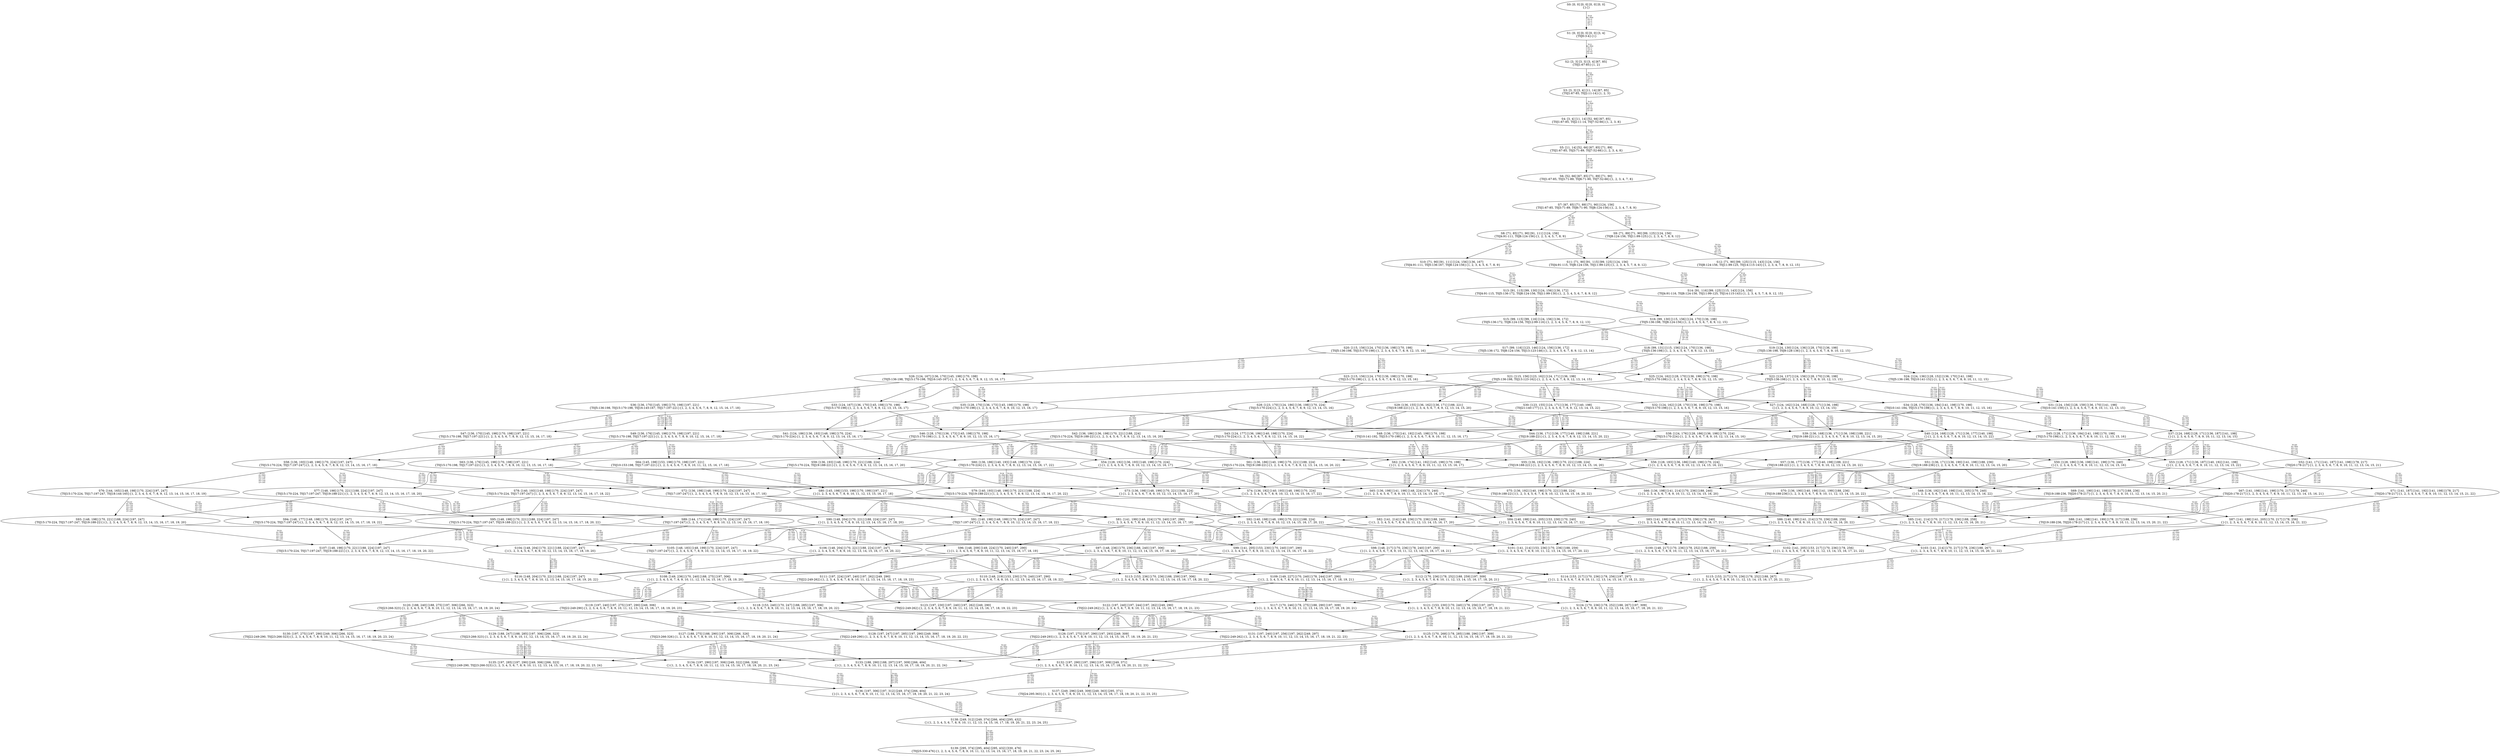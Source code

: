 digraph {
	S0[label="S0: [0, 0] [0, 0] [0, 0] [0, 0] \n{}{}"];
	S1[label="S1: [0, 0] [0, 0] [0, 0] [3, 4] \n{T0J0:3-4}{1}"];
	S2[label="S2: [3, 3] [3, 3] [3, 4] [67, 85] \n{T0J1:67-85}{1, 2}"];
	S3[label="S3: [3, 3] [3, 4] [11, 14] [67, 85] \n{T0J1:67-85, T0J2:11-14}{1, 2, 3}"];
	S4[label="S4: [3, 4] [11, 14] [52, 66] [67, 85] \n{T0J1:67-85, T0J2:11-14, T0J7:52-66}{1, 2, 3, 8}"];
	S5[label="S5: [11, 14] [52, 66] [67, 85] [71, 89] \n{T0J1:67-85, T0J3:71-89, T0J7:52-66}{1, 2, 3, 4, 8}"];
	S6[label="S6: [52, 66] [67, 85] [71, 89] [71, 90] \n{T0J1:67-85, T0J3:71-89, T0J6:71-90, T0J7:52-66}{1, 2, 3, 4, 7, 8}"];
	S7[label="S7: [67, 85] [71, 89] [71, 90] [124, 156] \n{T0J1:67-85, T0J3:71-89, T0J6:71-90, T0J8:124-156}{1, 2, 3, 4, 7, 8, 9}"];
	S8[label="S8: [71, 85] [71, 90] [91, 111] [124, 156] \n{T0J4:91-111, T0J8:124-156}{1, 2, 3, 4, 5, 7, 8, 9}"];
	S9[label="S9: [71, 89] [71, 90] [99, 125] [124, 156] \n{T0J8:124-156, T0J11:99-125}{1, 2, 3, 4, 7, 8, 9, 12}"];
	S10[label="S10: [71, 90] [91, 111] [124, 156] [136, 167] \n{T0J4:91-111, T0J5:136-167, T0J8:124-156}{1, 2, 3, 4, 5, 6, 7, 8, 9}"];
	S11[label="S11: [71, 90] [91, 115] [99, 125] [124, 156] \n{T0J4:91-115, T0J8:124-156, T0J11:99-125}{1, 2, 3, 4, 5, 7, 8, 9, 12}"];
	S12[label="S12: [71, 90] [99, 125] [115, 143] [124, 156] \n{T0J8:124-156, T0J11:99-125, T0J14:115-143}{1, 2, 3, 4, 7, 8, 9, 12, 15}"];
	S13[label="S13: [91, 115] [99, 130] [124, 156] [136, 172] \n{T0J4:91-115, T0J5:136-172, T0J8:124-156, T0J11:99-130}{1, 2, 3, 4, 5, 6, 7, 8, 9, 12}"];
	S14[label="S14: [91, 116] [99, 125] [115, 143] [124, 156] \n{T0J4:91-116, T0J8:124-156, T0J11:99-125, T0J14:115-143}{1, 2, 3, 4, 5, 7, 8, 9, 12, 15}"];
	S15[label="S15: [99, 115] [99, 116] [124, 156] [136, 172] \n{T0J5:136-172, T0J8:124-156, T0J12:99-116}{1, 2, 3, 4, 5, 6, 7, 8, 9, 12, 13}"];
	S16[label="S16: [99, 130] [115, 156] [124, 170] [136, 198] \n{T0J5:136-198, T0J8:124-156}{1, 2, 3, 4, 5, 6, 7, 8, 9, 12, 15}"];
	S17[label="S17: [99, 116] [123, 146] [124, 156] [136, 172] \n{T0J5:136-172, T0J8:124-156, T0J13:123-146}{1, 2, 3, 4, 5, 6, 7, 8, 9, 12, 13, 14}"];
	S18[label="S18: [99, 131] [115, 156] [124, 170] [136, 198] \n{T0J5:136-198}{1, 2, 3, 4, 5, 6, 7, 8, 9, 12, 13, 15}"];
	S19[label="S19: [124, 130] [124, 136] [128, 170] [136, 198] \n{T0J5:136-198, T0J9:128-136}{1, 2, 3, 4, 5, 6, 7, 8, 9, 10, 12, 15}"];
	S20[label="S20: [115, 156] [124, 170] [136, 198] [170, 198] \n{T0J5:136-198, T0J15:170-198}{1, 2, 3, 4, 5, 6, 7, 8, 9, 12, 15, 16}"];
	S21[label="S21: [115, 156] [123, 162] [124, 171] [136, 198] \n{T0J5:136-198, T0J13:123-162}{1, 2, 3, 4, 5, 6, 7, 8, 9, 12, 13, 14, 15}"];
	S22[label="S22: [124, 137] [124, 156] [128, 170] [136, 198] \n{T0J5:136-198}{1, 2, 3, 4, 5, 6, 7, 8, 9, 10, 12, 13, 15}"];
	S23[label="S23: [115, 156] [124, 170] [136, 198] [170, 198] \n{T0J15:170-198}{1, 2, 3, 4, 5, 6, 7, 8, 9, 12, 13, 15, 16}"];
	S24[label="S24: [124, 136] [128, 152] [136, 170] [141, 198] \n{T0J5:136-198, T0J10:141-152}{1, 2, 3, 4, 5, 6, 7, 8, 9, 10, 11, 12, 15}"];
	S25[label="S25: [124, 162] [128, 170] [136, 198] [170, 198] \n{T0J15:170-198}{1, 2, 3, 4, 5, 6, 7, 8, 9, 10, 12, 15, 16}"];
	S26[label="S26: [124, 167] [136, 170] [145, 198] [170, 198] \n{T0J5:136-198, T0J15:170-198, T0J16:145-167}{1, 2, 3, 4, 5, 6, 7, 8, 9, 12, 15, 16, 17}"];
	S27[label="S27: [124, 162] [124, 168] [128, 171] [136, 198] \n{}{1, 2, 3, 4, 5, 6, 7, 8, 9, 10, 12, 13, 14, 15}"];
	S28[label="S28: [123, 170] [124, 186] [136, 198] [170, 224] \n{T0J15:170-224}{1, 2, 3, 4, 5, 6, 7, 8, 9, 12, 13, 14, 15, 16}"];
	S29[label="S29: [136, 155] [136, 162] [136, 171] [188, 221] \n{T0J19:188-221}{1, 2, 3, 4, 5, 6, 7, 8, 9, 12, 13, 14, 15, 20}"];
	S30[label="S30: [123, 155] [124, 171] [136, 177] [140, 198] \n{T0J21:140-177}{1, 2, 3, 4, 5, 6, 7, 8, 9, 12, 13, 14, 15, 22}"];
	S31[label="S31: [124, 156] [128, 159] [136, 170] [141, 198] \n{T0J10:141-159}{1, 2, 3, 4, 5, 6, 7, 8, 9, 10, 11, 12, 13, 15}"];
	S32[label="S32: [124, 162] [128, 170] [136, 198] [170, 198] \n{T0J15:170-198}{1, 2, 3, 4, 5, 6, 7, 8, 9, 10, 12, 13, 15, 16}"];
	S33[label="S33: [124, 167] [136, 170] [145, 198] [170, 198] \n{T0J15:170-198}{1, 2, 3, 4, 5, 6, 7, 8, 9, 12, 13, 15, 16, 17}"];
	S34[label="S34: [128, 170] [136, 184] [141, 198] [170, 198] \n{T0J10:141-184, T0J15:170-198}{1, 2, 3, 4, 5, 6, 7, 8, 9, 10, 11, 12, 15, 16}"];
	S35[label="S35: [128, 170] [136, 173] [145, 198] [170, 198] \n{T0J15:170-198}{1, 2, 3, 4, 5, 6, 7, 8, 9, 10, 12, 15, 16, 17}"];
	S36[label="S36: [136, 170] [145, 198] [170, 198] [197, 221] \n{T0J5:136-198, T0J15:170-198, T0J16:145-167, T0J17:197-221}{1, 2, 3, 4, 5, 6, 7, 8, 9, 12, 15, 16, 17, 18}"];
	S37[label="S37: [124, 168] [128, 171] [136, 187] [141, 198] \n{}{1, 2, 3, 4, 5, 6, 7, 8, 9, 10, 11, 12, 13, 14, 15}"];
	S38[label="S38: [124, 176] [128, 186] [136, 198] [170, 224] \n{T0J15:170-224}{1, 2, 3, 4, 5, 6, 7, 8, 9, 10, 12, 13, 14, 15, 16}"];
	S39[label="S39: [136, 168] [136, 171] [136, 198] [188, 221] \n{T0J19:188-221}{1, 2, 3, 4, 5, 6, 7, 8, 9, 10, 12, 13, 14, 15, 20}"];
	S40[label="S40: [124, 168] [128, 171] [136, 177] [140, 198] \n{}{1, 2, 3, 4, 5, 6, 7, 8, 9, 10, 12, 13, 14, 15, 22}"];
	S41[label="S41: [124, 186] [136, 193] [148, 198] [170, 224] \n{T0J15:170-224}{1, 2, 3, 4, 5, 6, 7, 8, 9, 12, 13, 14, 15, 16, 17}"];
	S42[label="S42: [136, 186] [136, 198] [170, 221] [188, 224] \n{T0J15:170-224, T0J19:188-221}{1, 2, 3, 4, 5, 6, 7, 8, 9, 12, 13, 14, 15, 16, 20}"];
	S43[label="S43: [124, 177] [136, 186] [140, 198] [170, 224] \n{T0J15:170-224}{1, 2, 3, 4, 5, 6, 7, 8, 9, 12, 13, 14, 15, 16, 22}"];
	S44[label="S44: [136, 171] [136, 177] [140, 198] [188, 221] \n{T0J19:188-221}{1, 2, 3, 4, 5, 6, 7, 8, 9, 12, 13, 14, 15, 20, 22}"];
	S45[label="S45: [128, 171] [136, 184] [141, 198] [170, 198] \n{T0J15:170-198}{1, 2, 3, 4, 5, 6, 7, 8, 9, 10, 11, 12, 13, 15, 16}"];
	S46[label="S46: [128, 170] [136, 173] [145, 198] [170, 198] \n{T0J15:170-198}{1, 2, 3, 4, 5, 6, 7, 8, 9, 10, 12, 13, 15, 16, 17}"];
	S47[label="S47: [136, 170] [145, 198] [170, 198] [197, 221] \n{T0J15:170-198, T0J17:197-221}{1, 2, 3, 4, 5, 6, 7, 8, 9, 12, 13, 15, 16, 17, 18}"];
	S48[label="S48: [136, 173] [141, 192] [145, 198] [170, 198] \n{T0J10:141-192, T0J15:170-198}{1, 2, 3, 4, 5, 6, 7, 8, 9, 10, 11, 12, 15, 16, 17}"];
	S49[label="S49: [136, 176] [145, 198] [170, 198] [197, 221] \n{T0J15:170-198, T0J17:197-221}{1, 2, 3, 4, 5, 6, 7, 8, 9, 10, 12, 15, 16, 17, 18}"];
	S50[label="S50: [128, 186] [136, 198] [141, 198] [170, 240] \n{}{1, 2, 3, 4, 5, 6, 7, 8, 9, 10, 11, 12, 13, 14, 15, 16}"];
	S51[label="S51: [136, 171] [136, 190] [141, 198] [188, 236] \n{T0J19:188-236}{1, 2, 3, 4, 5, 6, 7, 8, 9, 10, 11, 12, 13, 14, 15, 20}"];
	S52[label="S52: [141, 171] [141, 187] [141, 198] [178, 217] \n{T0J20:178-217}{1, 2, 3, 4, 5, 6, 7, 8, 9, 10, 11, 12, 13, 14, 15, 21}"];
	S53[label="S53: [128, 171] [136, 187] [140, 192] [141, 198] \n{}{1, 2, 3, 4, 5, 6, 7, 8, 9, 10, 11, 12, 13, 14, 15, 22}"];
	S54[label="S54: [128, 192] [136, 193] [148, 198] [170, 224] \n{}{1, 2, 3, 4, 5, 6, 7, 8, 9, 10, 12, 13, 14, 15, 16, 17}"];
	S55[label="S55: [136, 192] [136, 198] [170, 221] [188, 224] \n{T0J19:188-221}{1, 2, 3, 4, 5, 6, 7, 8, 9, 10, 12, 13, 14, 15, 16, 20}"];
	S56[label="S56: [128, 183] [136, 186] [140, 198] [170, 224] \n{}{1, 2, 3, 4, 5, 6, 7, 8, 9, 10, 12, 13, 14, 15, 16, 22}"];
	S57[label="S57: [136, 177] [136, 177] [140, 198] [188, 221] \n{T0J19:188-221}{1, 2, 3, 4, 5, 6, 7, 8, 9, 10, 12, 13, 14, 15, 20, 22}"];
	S58[label="S58: [136, 193] [148, 198] [170, 224] [197, 247] \n{T0J15:170-224, T0J17:197-247}{1, 2, 3, 4, 5, 6, 7, 8, 9, 12, 13, 14, 15, 16, 17, 18}"];
	S59[label="S59: [136, 193] [148, 198] [170, 221] [188, 224] \n{T0J15:170-224, T0J19:188-221}{1, 2, 3, 4, 5, 6, 7, 8, 9, 12, 13, 14, 15, 16, 17, 20}"];
	S60[label="S60: [136, 186] [140, 193] [148, 198] [170, 224] \n{T0J15:170-224}{1, 2, 3, 4, 5, 6, 7, 8, 9, 12, 13, 14, 15, 16, 17, 22}"];
	S61[label="S61: [136, 186] [140, 198] [170, 221] [188, 224] \n{T0J15:170-224, T0J19:188-221}{1, 2, 3, 4, 5, 6, 7, 8, 9, 12, 13, 14, 15, 16, 20, 22}"];
	S62[label="S62: [136, 174] [141, 192] [145, 198] [170, 198] \n{}{1, 2, 3, 4, 5, 6, 7, 8, 9, 10, 11, 12, 13, 15, 16, 17}"];
	S63[label="S63: [136, 176] [145, 198] [170, 198] [197, 221] \n{T0J15:170-198, T0J17:197-221}{1, 2, 3, 4, 5, 6, 7, 8, 9, 10, 12, 13, 15, 16, 17, 18}"];
	S64[label="S64: [145, 198] [153, 198] [170, 198] [197, 221] \n{T0J10:153-198, T0J17:197-221}{1, 2, 3, 4, 5, 6, 7, 8, 9, 10, 11, 12, 15, 16, 17, 18}"];
	S65[label="S65: [136, 198] [141, 198] [148, 224] [170, 240] \n{}{1, 2, 3, 4, 5, 6, 7, 8, 9, 10, 11, 12, 13, 14, 15, 16, 17}"];
	S66[label="S66: [136, 198] [141, 214] [170, 236] [188, 240] \n{}{1, 2, 3, 4, 5, 6, 7, 8, 9, 10, 11, 12, 13, 14, 15, 16, 20}"];
	S67[label="S67: [141, 198] [141, 198] [170, 217] [178, 240] \n{T0J20:178-217}{1, 2, 3, 4, 5, 6, 7, 8, 9, 10, 11, 12, 13, 14, 15, 16, 21}"];
	S68[label="S68: [136, 192] [140, 198] [141, 205] [170, 240] \n{}{1, 2, 3, 4, 5, 6, 7, 8, 9, 10, 11, 12, 13, 14, 15, 16, 22}"];
	S69[label="S69: [141, 190] [141, 198] [178, 217] [188, 236] \n{T0J19:188-236, T0J20:178-217}{1, 2, 3, 4, 5, 6, 7, 8, 9, 10, 11, 12, 13, 14, 15, 20, 21}"];
	S70[label="S70: [136, 190] [140, 198] [141, 199] [188, 236] \n{T0J19:188-236}{1, 2, 3, 4, 5, 6, 7, 8, 9, 10, 11, 12, 13, 14, 15, 20, 22}"];
	S71[label="S71: [141, 187] [141, 192] [141, 198] [178, 217] \n{T0J20:178-217}{1, 2, 3, 4, 5, 6, 7, 8, 9, 10, 11, 12, 13, 14, 15, 21, 22}"];
	S72[label="S72: [136, 198] [148, 199] [170, 224] [197, 247] \n{T0J17:197-247}{1, 2, 3, 4, 5, 6, 7, 8, 9, 10, 12, 13, 14, 15, 16, 17, 18}"];
	S73[label="S73: [136, 198] [148, 199] [170, 221] [188, 224] \n{}{1, 2, 3, 4, 5, 6, 7, 8, 9, 10, 12, 13, 14, 15, 16, 17, 20}"];
	S74[label="S74: [136, 192] [140, 193] [148, 198] [170, 224] \n{}{1, 2, 3, 4, 5, 6, 7, 8, 9, 10, 12, 13, 14, 15, 16, 17, 22}"];
	S75[label="S75: [136, 192] [140, 198] [170, 221] [188, 224] \n{T0J19:188-221}{1, 2, 3, 4, 5, 6, 7, 8, 9, 10, 12, 13, 14, 15, 16, 20, 22}"];
	S76[label="S76: [144, 165] [148, 198] [170, 224] [197, 247] \n{T0J15:170-224, T0J17:197-247, T0J18:144-165}{1, 2, 3, 4, 5, 6, 7, 8, 9, 12, 13, 14, 15, 16, 17, 18, 19}"];
	S77[label="S77: [148, 198] [170, 221] [188, 224] [197, 247] \n{T0J15:170-224, T0J17:197-247, T0J19:188-221}{1, 2, 3, 4, 5, 6, 7, 8, 9, 12, 13, 14, 15, 16, 17, 18, 20}"];
	S78[label="S78: [140, 193] [148, 198] [170, 224] [197, 247] \n{T0J15:170-224, T0J17:197-247}{1, 2, 3, 4, 5, 6, 7, 8, 9, 12, 13, 14, 15, 16, 17, 18, 22}"];
	S79[label="S79: [140, 193] [148, 198] [170, 221] [188, 224] \n{T0J15:170-224, T0J19:188-221}{1, 2, 3, 4, 5, 6, 7, 8, 9, 12, 13, 14, 15, 16, 17, 20, 22}"];
	S80[label="S80: [145, 198] [153, 198] [170, 199] [197, 221] \n{}{1, 2, 3, 4, 5, 6, 7, 8, 9, 10, 11, 12, 13, 15, 16, 17, 18}"];
	S81[label="S81: [141, 199] [148, 224] [170, 240] [197, 290] \n{}{1, 2, 3, 4, 5, 6, 7, 8, 9, 10, 11, 12, 13, 14, 15, 16, 17, 18}"];
	S82[label="S82: [141, 214] [148, 236] [170, 236] [188, 240] \n{}{1, 2, 3, 4, 5, 6, 7, 8, 9, 10, 11, 12, 13, 14, 15, 16, 17, 20}"];
	S83[label="S83: [141, 198] [148, 217] [170, 236] [178, 240] \n{}{1, 2, 3, 4, 5, 6, 7, 8, 9, 10, 11, 12, 13, 14, 15, 16, 17, 21}"];
	S84[label="S84: [140, 198] [141, 205] [153, 230] [170, 240] \n{}{1, 2, 3, 4, 5, 6, 7, 8, 9, 10, 11, 12, 13, 14, 15, 16, 17, 22}"];
	S85[label="S85: [141, 214] [170, 217] [178, 236] [188, 259] \n{}{1, 2, 3, 4, 5, 6, 7, 8, 9, 10, 11, 12, 13, 14, 15, 16, 20, 21}"];
	S86[label="S86: [140, 198] [141, 214] [170, 236] [188, 259] \n{}{1, 2, 3, 4, 5, 6, 7, 8, 9, 10, 11, 12, 13, 14, 15, 16, 20, 22}"];
	S87[label="S87: [141, 198] [141, 205] [170, 217] [178, 256] \n{}{1, 2, 3, 4, 5, 6, 7, 8, 9, 10, 11, 12, 13, 14, 15, 16, 21, 22}"];
	S88[label="S88: [141, 198] [141, 199] [178, 217] [188, 236] \n{T0J19:188-236, T0J20:178-217}{1, 2, 3, 4, 5, 6, 7, 8, 9, 10, 11, 12, 13, 14, 15, 20, 21, 22}"];
	S89[label="S89: [144, 171] [148, 199] [170, 224] [197, 247] \n{T0J17:197-247}{1, 2, 3, 4, 5, 6, 7, 8, 9, 10, 12, 13, 14, 15, 16, 17, 18, 19}"];
	S90[label="S90: [148, 204] [170, 221] [188, 224] [197, 247] \n{}{1, 2, 3, 4, 5, 6, 7, 8, 9, 10, 12, 13, 14, 15, 16, 17, 18, 20}"];
	S91[label="S91: [140, 198] [148, 199] [170, 224] [197, 247] \n{T0J17:197-247}{1, 2, 3, 4, 5, 6, 7, 8, 9, 10, 12, 13, 14, 15, 16, 17, 18, 22}"];
	S92[label="S92: [140, 198] [148, 199] [170, 221] [188, 224] \n{}{1, 2, 3, 4, 5, 6, 7, 8, 9, 10, 12, 13, 14, 15, 16, 17, 20, 22}"];
	S93[label="S93: [148, 198] [170, 221] [188, 224] [197, 247] \n{T0J15:170-224, T0J17:197-247, T0J19:188-221}{1, 2, 3, 4, 5, 6, 7, 8, 9, 12, 13, 14, 15, 16, 17, 18, 19, 20}"];
	S94[label="S94: [148, 177] [148, 198] [170, 224] [197, 247] \n{T0J15:170-224, T0J17:197-247}{1, 2, 3, 4, 5, 6, 7, 8, 9, 12, 13, 14, 15, 16, 17, 18, 19, 22}"];
	S95[label="S95: [148, 198] [170, 221] [188, 224] [197, 247] \n{T0J15:170-224, T0J17:197-247, T0J19:188-221}{1, 2, 3, 4, 5, 6, 7, 8, 9, 12, 13, 14, 15, 16, 17, 18, 20, 22}"];
	S96[label="S96: [148, 209] [149, 224] [170, 240] [197, 290] \n{}{1, 2, 3, 4, 5, 6, 7, 8, 9, 10, 11, 12, 13, 14, 15, 16, 17, 18, 19}"];
	S97[label="S97: [148, 236] [170, 236] [188, 240] [197, 306] \n{}{1, 2, 3, 4, 5, 6, 7, 8, 9, 10, 11, 12, 13, 14, 15, 16, 17, 18, 20}"];
	S98[label="S98: [148, 217] [170, 236] [178, 240] [197, 290] \n{}{1, 2, 3, 4, 5, 6, 7, 8, 9, 10, 11, 12, 13, 14, 15, 16, 17, 18, 21}"];
	S99[label="S99: [141, 205] [153, 230] [170, 240] [197, 290] \n{}{1, 2, 3, 4, 5, 6, 7, 8, 9, 10, 11, 12, 13, 14, 15, 16, 17, 18, 22}"];
	S100[label="S100: [148, 217] [170, 236] [178, 252] [188, 259] \n{}{1, 2, 3, 4, 5, 6, 7, 8, 9, 10, 11, 12, 13, 14, 15, 16, 17, 20, 21}"];
	S101[label="S101: [141, 214] [153, 236] [170, 236] [188, 259] \n{}{1, 2, 3, 4, 5, 6, 7, 8, 9, 10, 11, 12, 13, 14, 15, 16, 17, 20, 22}"];
	S102[label="S102: [141, 205] [153, 217] [170, 236] [178, 256] \n{}{1, 2, 3, 4, 5, 6, 7, 8, 9, 10, 11, 12, 13, 14, 15, 16, 17, 21, 22}"];
	S103[label="S103: [141, 214] [170, 217] [178, 236] [188, 267] \n{}{1, 2, 3, 4, 5, 6, 7, 8, 9, 10, 11, 12, 13, 14, 15, 16, 20, 21, 22}"];
	S104[label="S104: [148, 204] [170, 221] [188, 224] [197, 247] \n{}{1, 2, 3, 4, 5, 6, 7, 8, 9, 10, 12, 13, 14, 15, 16, 17, 18, 19, 20}"];
	S105[label="S105: [148, 183] [148, 199] [170, 224] [197, 247] \n{T0J17:197-247}{1, 2, 3, 4, 5, 6, 7, 8, 9, 10, 12, 13, 14, 15, 16, 17, 18, 19, 22}"];
	S106[label="S106: [148, 204] [170, 221] [188, 224] [197, 247] \n{}{1, 2, 3, 4, 5, 6, 7, 8, 9, 10, 12, 13, 14, 15, 16, 17, 18, 20, 22}"];
	S107[label="S107: [148, 198] [170, 221] [188, 224] [197, 247] \n{T0J15:170-224, T0J17:197-247, T0J19:188-221}{1, 2, 3, 4, 5, 6, 7, 8, 9, 12, 13, 14, 15, 16, 17, 18, 19, 20, 22}"];
	S108[label="S108: [149, 236] [170, 240] [188, 275] [197, 306] \n{}{1, 2, 3, 4, 5, 6, 7, 8, 9, 10, 11, 12, 13, 14, 15, 16, 17, 18, 19, 20}"];
	S109[label="S109: [149, 227] [170, 240] [178, 244] [197, 290] \n{}{1, 2, 3, 4, 5, 6, 7, 8, 9, 10, 11, 12, 13, 14, 15, 16, 17, 18, 19, 21}"];
	S110[label="S110: [148, 219] [153, 230] [170, 240] [197, 290] \n{}{1, 2, 3, 4, 5, 6, 7, 8, 9, 10, 11, 12, 13, 14, 15, 16, 17, 18, 19, 22}"];
	S111[label="S111: [197, 224] [197, 240] [197, 262] [249, 290] \n{T0J22:249-262}{1, 2, 3, 4, 5, 6, 7, 8, 9, 10, 11, 12, 13, 14, 15, 16, 17, 18, 19, 23}"];
	S112[label="S112: [170, 236] [178, 252] [188, 259] [197, 309] \n{}{1, 2, 3, 4, 5, 6, 7, 8, 9, 10, 11, 12, 13, 14, 15, 16, 17, 18, 20, 21}"];
	S113[label="S113: [153, 236] [170, 236] [188, 259] [197, 306] \n{}{1, 2, 3, 4, 5, 6, 7, 8, 9, 10, 11, 12, 13, 14, 15, 16, 17, 18, 20, 22}"];
	S114[label="S114: [153, 217] [170, 236] [178, 256] [197, 297] \n{}{1, 2, 3, 4, 5, 6, 7, 8, 9, 10, 11, 12, 13, 14, 15, 16, 17, 18, 21, 22}"];
	S115[label="S115: [153, 217] [170, 236] [178, 252] [188, 267] \n{}{1, 2, 3, 4, 5, 6, 7, 8, 9, 10, 11, 12, 13, 14, 15, 16, 17, 20, 21, 22}"];
	S116[label="S116: [148, 204] [170, 221] [188, 224] [197, 247] \n{}{1, 2, 3, 4, 5, 6, 7, 8, 9, 10, 12, 13, 14, 15, 16, 17, 18, 19, 20, 22}"];
	S117[label="S117: [170, 246] [178, 275] [188, 290] [197, 309] \n{}{1, 2, 3, 4, 5, 6, 7, 8, 9, 10, 11, 12, 13, 14, 15, 16, 17, 18, 19, 20, 21}"];
	S118[label="S118: [153, 240] [170, 247] [188, 285] [197, 306] \n{}{1, 2, 3, 4, 5, 6, 7, 8, 9, 10, 11, 12, 13, 14, 15, 16, 17, 18, 19, 20, 22}"];
	S119[label="S119: [197, 240] [197, 275] [197, 290] [249, 306] \n{T0J22:249-290}{1, 2, 3, 4, 5, 6, 7, 8, 9, 10, 11, 12, 13, 14, 15, 16, 17, 18, 19, 20, 23}"];
	S120[label="S120: [188, 240] [188, 275] [197, 306] [266, 323] \n{T0J23:266-323}{1, 2, 3, 4, 5, 6, 7, 8, 9, 10, 11, 12, 13, 14, 15, 16, 17, 18, 19, 20, 24}"];
	S121[label="S121: [153, 230] [170, 240] [178, 256] [197, 297] \n{}{1, 2, 3, 4, 5, 6, 7, 8, 9, 10, 11, 12, 13, 14, 15, 16, 17, 18, 19, 21, 22}"];
	S122[label="S122: [197, 240] [197, 244] [197, 262] [249, 290] \n{T0J22:249-262}{1, 2, 3, 4, 5, 6, 7, 8, 9, 10, 11, 12, 13, 14, 15, 16, 17, 18, 19, 21, 23}"];
	S123[label="S123: [197, 230] [197, 240] [197, 262] [249, 290] \n{T0J22:249-262}{1, 2, 3, 4, 5, 6, 7, 8, 9, 10, 11, 12, 13, 14, 15, 16, 17, 18, 19, 22, 23}"];
	S124[label="S124: [170, 236] [178, 252] [188, 267] [197, 309] \n{}{1, 2, 3, 4, 5, 6, 7, 8, 9, 10, 11, 12, 13, 14, 15, 16, 17, 18, 20, 21, 22}"];
	S125[label="S125: [170, 268] [178, 285] [188, 296] [197, 309] \n{}{1, 2, 3, 4, 5, 6, 7, 8, 9, 10, 11, 12, 13, 14, 15, 16, 17, 18, 19, 20, 21, 22}"];
	S126[label="S126: [197, 275] [197, 290] [197, 293] [249, 309] \n{T0J22:249-293}{1, 2, 3, 4, 5, 6, 7, 8, 9, 10, 11, 12, 13, 14, 15, 16, 17, 18, 19, 20, 21, 23}"];
	S127[label="S127: [188, 275] [188, 290] [197, 309] [266, 326] \n{T0J23:266-326}{1, 2, 3, 4, 5, 6, 7, 8, 9, 10, 11, 12, 13, 14, 15, 16, 17, 18, 19, 20, 21, 24}"];
	S128[label="S128: [197, 247] [197, 285] [197, 290] [249, 306] \n{T0J22:249-290}{1, 2, 3, 4, 5, 6, 7, 8, 9, 10, 11, 12, 13, 14, 15, 16, 17, 18, 19, 20, 22, 23}"];
	S129[label="S129: [188, 247] [188, 285] [197, 306] [266, 323] \n{T0J23:266-323}{1, 2, 3, 4, 5, 6, 7, 8, 9, 10, 11, 12, 13, 14, 15, 16, 17, 18, 19, 20, 22, 24}"];
	S130[label="S130: [197, 275] [197, 290] [249, 306] [266, 323] \n{T0J22:249-290, T0J23:266-323}{1, 2, 3, 4, 5, 6, 7, 8, 9, 10, 11, 12, 13, 14, 15, 16, 17, 18, 19, 20, 23, 24}"];
	S131[label="S131: [197, 240] [197, 256] [197, 262] [249, 297] \n{T0J22:249-262}{1, 2, 3, 4, 5, 6, 7, 8, 9, 10, 11, 12, 13, 14, 15, 16, 17, 18, 19, 21, 22, 23}"];
	S132[label="S132: [197, 290] [197, 296] [197, 309] [249, 371] \n{}{1, 2, 3, 4, 5, 6, 7, 8, 9, 10, 11, 12, 13, 14, 15, 16, 17, 18, 19, 20, 21, 22, 23}"];
	S133[label="S133: [188, 290] [188, 297] [197, 309] [266, 404] \n{}{1, 2, 3, 4, 5, 6, 7, 8, 9, 10, 11, 12, 13, 14, 15, 16, 17, 18, 19, 20, 21, 22, 24}"];
	S134[label="S134: [197, 290] [197, 306] [249, 322] [266, 326] \n{}{1, 2, 3, 4, 5, 6, 7, 8, 9, 10, 11, 12, 13, 14, 15, 16, 17, 18, 19, 20, 21, 23, 24}"];
	S135[label="S135: [197, 285] [197, 290] [249, 306] [266, 323] \n{T0J22:249-290, T0J23:266-323}{1, 2, 3, 4, 5, 6, 7, 8, 9, 10, 11, 12, 13, 14, 15, 16, 17, 18, 19, 20, 22, 23, 24}"];
	S136[label="S136: [197, 306] [197, 312] [249, 374] [266, 404] \n{}{1, 2, 3, 4, 5, 6, 7, 8, 9, 10, 11, 12, 13, 14, 15, 16, 17, 18, 19, 20, 21, 22, 23, 24}"];
	S137[label="S137: [249, 296] [249, 309] [249, 363] [295, 371] \n{T0J24:295-363}{1, 2, 3, 4, 5, 6, 7, 8, 9, 10, 11, 12, 13, 14, 15, 16, 17, 18, 19, 20, 21, 22, 23, 25}"];
	S138[label="S138: [249, 312] [249, 374] [266, 404] [295, 432] \n{}{1, 2, 3, 4, 5, 6, 7, 8, 9, 10, 11, 12, 13, 14, 15, 16, 17, 18, 19, 20, 21, 22, 23, 24, 25}"];
	S139[label="S139: [295, 374] [295, 404] [295, 432] [330, 476] \n{T0J25:330-476}{1, 2, 3, 4, 5, 6, 7, 8, 9, 10, 11, 12, 13, 14, 15, 16, 17, 18, 19, 20, 21, 22, 23, 24, 25, 26}"];
	S0 -> S1[label="T0 J0\nDL=800\nES=0\nLS=0\nEF=3\nLF=4",fontsize=8];
	S1 -> S2[label="T0 J1\nDL=800\nES=3\nLS=4\nEF=67\nLF=85",fontsize=8];
	S2 -> S3[label="T0 J2\nDL=800\nES=3\nLS=4\nEF=11\nLF=14",fontsize=8];
	S3 -> S4[label="T0 J7\nDL=800\nES=3\nLS=4\nEF=52\nLF=66",fontsize=8];
	S4 -> S5[label="T0 J3\nDL=800\nES=11\nLS=14\nEF=71\nLF=89",fontsize=8];
	S5 -> S6[label="T0 J6\nDL=800\nES=11\nLS=14\nEF=71\nLF=90",fontsize=8];
	S6 -> S7[label="T0 J8\nDL=800\nES=52\nLS=66\nEF=124\nLF=156",fontsize=8];
	S7 -> S8[label="T0 J4\nDL=800\nES=71\nLS=85\nEF=91\nLF=111",fontsize=8];
	S7 -> S9[label="T0 J11\nDL=800\nES=67\nLS=85\nEF=99\nLF=125",fontsize=8];
	S8 -> S10[label="T0 J5\nDL=800\nES=71\nLS=85\nEF=136\nLF=167",fontsize=8];
	S8 -> S11[label="T0 J11\nDL=800\nES=71\nLS=85\nEF=103\nLF=125",fontsize=8];
	S9 -> S11[label="T0 J4\nDL=800\nES=71\nLS=89\nEF=91\nLF=115",fontsize=8];
	S9 -> S12[label="T0 J14\nDL=800\nES=71\nLS=88\nEF=115\nLF=143",fontsize=8];
	S10 -> S13[label="T0 J11\nDL=800\nES=71\nLS=90\nEF=103\nLF=130",fontsize=8];
	S11 -> S13[label="T0 J5\nDL=800\nES=71\nLS=90\nEF=136\nLF=172",fontsize=8];
	S11 -> S14[label="T0 J14\nDL=800\nES=71\nLS=88\nEF=115\nLF=143",fontsize=8];
	S12 -> S14[label="T0 J4\nDL=800\nES=71\nLS=90\nEF=91\nLF=116",fontsize=8];
	S13 -> S15[label="T0 J12\nDL=800\nES=99\nLS=115\nEF=99\nLF=116",fontsize=8];
	S13 -> S16[label="T0 J14\nDL=800\nES=91\nLS=115\nEF=135\nLF=170",fontsize=8];
	S14 -> S16[label="T0 J5\nDL=800\nES=91\nLS=116\nEF=156\nLF=198",fontsize=8];
	S15 -> S17[label="T0 J13\nDL=800\nES=99\nLS=115\nEF=123\nLF=146",fontsize=8];
	S15 -> S18[label="T0 J14\nDL=800\nES=99\nLS=115\nEF=143\nLF=170",fontsize=8];
	S16 -> S19[label="T0 J9\nDL=800\nES=124\nLS=130\nEF=128\nLF=136",fontsize=8];
	S16 -> S18[label="T0 J12\nDL=800\nES=99\nLS=130\nEF=99\nLF=131",fontsize=8];
	S16 -> S20[label="T0 J15\nDL=800\nES=115\nLS=129\nEF=170\nLF=198",fontsize=8];
	S17 -> S21[label="T0 J14\nDL=800\nES=99\nLS=116\nEF=143\nLF=171",fontsize=8];
	S18 -> S22[label="T0 J9\nDL=800\nES=124\nLS=131\nEF=128\nLF=137",fontsize=8];
	S18 -> S21[label="T0 J13\nDL=800\nES=99\nLS=131\nEF=123\nLF=162",fontsize=8];
	S18 -> S23[label="T0 J15\nDL=800\nES=115\nLS=129\nEF=170\nLF=198",fontsize=8];
	S19 -> S24[label="T0 J10\nDL=800\nES=124\nLS=130\nEF=141\nLF=152",fontsize=8];
	S19 -> S22[label="T0 J12\nDL=800\nES=124\nLS=130\nEF=124\nLF=131",fontsize=8];
	S19 -> S25[label="T0 J15\nDL=800\nES=124\nLS=129\nEF=179\nLF=198",fontsize=8];
	S20 -> S25[label="T0 J9\nDL=800\nES=124\nLS=156\nEF=128\nLF=162",fontsize=8];
	S20 -> S23[label="T0 J12\nDL=800\nES=115\nLS=155\nEF=115\nLF=156",fontsize=8];
	S20 -> S26[label="T0 J16\nDL=800\nES=115\nLS=129\nEF=145\nLF=167",fontsize=8];
	S21 -> S27[label="T0 J9\nDL=800\nES=124\nLS=156\nEF=128\nLF=162",fontsize=8];
	S21 -> S28[label="T0 J15\nDL=800\nES=115\nLS=155\nEF=170\nLF=224",fontsize=8];
	S21 -> S29[label="T0 J19\nDL=800\nES=136\nLS=155\nEF=188\nLF=221",fontsize=8];
	S21 -> S30[label="T0 J21\nDL=800\nES=123\nLS=155\nEF=140\nLF=177",fontsize=8];
	S22 -> S31[label="T0 J10\nDL=800\nES=124\nLS=137\nEF=141\nLF=159",fontsize=8];
	S22 -> S27[label="T0 J13\nDL=800\nES=124\nLS=137\nEF=148\nLF=168",fontsize=8];
	S22 -> S32[label="T0 J15\nDL=800\nES=124\nLS=129\nEF=179\nLF=198",fontsize=8];
	S23 -> S32[label="T0 J9\nDL=800\nES=124\nLS=156\nEF=128\nLF=162",fontsize=8];
	S23 -> S28[label="T0 J13\nDL=800\nES=115\nLS=155\nEF=139\nLF=186",fontsize=8];
	S23 -> S33[label="T0 J16\nDL=800\nES=115\nLS=129\nEF=145\nLF=167",fontsize=8];
	S24 -> S31[label="T0 J12\nDL=800\nES=124\nLS=136\nEF=124\nLF=137",fontsize=8];
	S24 -> S34[label="T0 J15\nDL=800\nES=124\nLS=129\nEF=179\nLF=198",fontsize=8];
	S25 -> S34[label="T0 J10\nDL=800\nES=124\nLS=162\nEF=141\nLF=184",fontsize=8];
	S25 -> S32[label="T0 J12\nDL=800\nES=124\nLS=155\nEF=124\nLF=156",fontsize=8];
	S25 -> S35[label="T0 J16\nDL=800\nES=124\nLS=129\nEF=154\nLF=167",fontsize=8];
	S26 -> S35[label="T0 J9\nDL=800\nES=124\nLS=167\nEF=128\nLF=173",fontsize=8];
	S26 -> S33[label="T0 J12\nDL=800\nES=124\nLS=155\nEF=124\nLF=156",fontsize=8];
	S26 -> S36[label="T0 J17\nDL=800\nES=124\nLS=129\nEF=197\nLF=221",fontsize=8];
	S27 -> S37[label="T0 J10\nDL=800\nES=124\nLS=162\nEF=141\nLF=184",fontsize=8];
	S27 -> S38[label="T0 J15\nDL=800\nES=124\nLS=155\nEF=179\nLF=224",fontsize=8];
	S27 -> S39[label="T0 J19\nDL=800\nES=136\nLS=155\nEF=188\nLF=221",fontsize=8];
	S27 -> S40[label="T0 J21\nDL=800\nES=124\nLS=155\nEF=141\nLF=177",fontsize=8];
	S28 -> S38[label="T0 J9\nDL=800\nES=124\nLS=170\nEF=128\nLF=176",fontsize=8];
	S28 -> S41[label="T0 J16\nDL=800\nES=123\nLS=155\nEF=153\nLF=193",fontsize=8];
	S28 -> S42[label="T0 J19\nDL=800\nES=136\nLS=155\nEF=188\nLF=221",fontsize=8];
	S28 -> S43[label="T0 J21\nDL=800\nES=123\nLS=155\nEF=140\nLF=177",fontsize=8];
	S29 -> S39[label="T0 J9\nDL=800\nES=136\nLS=156\nEF=140\nLF=162",fontsize=8];
	S29 -> S42[label="T0 J15\nDL=800\nES=136\nLS=155\nEF=191\nLF=224",fontsize=8];
	S29 -> S44[label="T0 J21\nDL=800\nES=136\nLS=155\nEF=153\nLF=177",fontsize=8];
	S30 -> S40[label="T0 J9\nDL=800\nES=124\nLS=156\nEF=128\nLF=162",fontsize=8];
	S30 -> S43[label="T0 J15\nDL=800\nES=123\nLS=155\nEF=178\nLF=224",fontsize=8];
	S30 -> S44[label="T0 J19\nDL=800\nES=136\nLS=155\nEF=188\nLF=221",fontsize=8];
	S31 -> S37[label="T0 J13\nDL=800\nES=124\nLS=156\nEF=148\nLF=187",fontsize=8];
	S31 -> S45[label="T0 J15\nDL=800\nES=124\nLS=129\nEF=179\nLF=198",fontsize=8];
	S32 -> S45[label="T0 J10\nDL=800\nES=124\nLS=162\nEF=141\nLF=184",fontsize=8];
	S32 -> S38[label="T0 J13\nDL=800\nES=124\nLS=155\nEF=148\nLF=186",fontsize=8];
	S32 -> S46[label="T0 J16\nDL=800\nES=124\nLS=129\nEF=154\nLF=167",fontsize=8];
	S33 -> S46[label="T0 J9\nDL=800\nES=124\nLS=167\nEF=128\nLF=173",fontsize=8];
	S33 -> S41[label="T0 J13\nDL=800\nES=124\nLS=155\nEF=148\nLF=186",fontsize=8];
	S33 -> S47[label="T0 J17\nDL=800\nES=124\nLS=129\nEF=197\nLF=221",fontsize=8];
	S34 -> S45[label="T0 J12\nDL=800\nES=128\nLS=170\nEF=128\nLF=171",fontsize=8];
	S34 -> S48[label="T0 J16\nDL=800\nES=128\nLS=129\nEF=158\nLF=167",fontsize=8];
	S35 -> S48[label="T0 J10\nDL=800\nES=128\nLS=170\nEF=145\nLF=192",fontsize=8];
	S35 -> S46[label="T0 J12\nDL=800\nES=128\nLS=155\nEF=128\nLF=156",fontsize=8];
	S35 -> S49[label="T0 J17\nDL=800\nES=128\nLS=129\nEF=201\nLF=221",fontsize=8];
	S36 -> S49[label="T0 J9\nDL=800\nES=136\nLS=170\nEF=140\nLF=176",fontsize=8];
	S36 -> S47[label="T0 J12\nDL=800\nES=136\nLS=155\nEF=136\nLF=156",fontsize=8];
	S37 -> S50[label="T0 J15\nDL=800\nES=124\nLS=171\nEF=179\nLF=240",fontsize=8];
	S37 -> S51[label="T0 J19\nDL=800\nES=136\nLS=170\nEF=188\nLF=236",fontsize=8];
	S37 -> S52[label="T0 J20\nDL=800\nES=141\nLS=170\nEF=178\nLF=217",fontsize=8];
	S37 -> S53[label="T0 J21\nDL=800\nES=124\nLS=170\nEF=141\nLF=192",fontsize=8];
	S38 -> S50[label="T0 J10\nDL=800\nES=124\nLS=176\nEF=141\nLF=198",fontsize=8];
	S38 -> S54[label="T0 J16\nDL=800\nES=124\nLS=155\nEF=154\nLF=193",fontsize=8];
	S38 -> S55[label="T0 J19\nDL=800\nES=136\nLS=155\nEF=188\nLF=221",fontsize=8];
	S38 -> S56[label="T0 J21\nDL=800\nES=124\nLS=155\nEF=141\nLF=177",fontsize=8];
	S39 -> S51[label="T0 J10\nDL=800\nES=136\nLS=168\nEF=153\nLF=190",fontsize=8];
	S39 -> S55[label="T0 J15\nDL=800\nES=136\nLS=155\nEF=191\nLF=224",fontsize=8];
	S39 -> S57[label="T0 J21\nDL=800\nES=136\nLS=155\nEF=153\nLF=177",fontsize=8];
	S40 -> S53[label="T0 J10\nDL=800\nES=124\nLS=168\nEF=141\nLF=190",fontsize=8];
	S40 -> S56[label="T0 J15\nDL=800\nES=124\nLS=155\nEF=179\nLF=224",fontsize=8];
	S40 -> S57[label="T0 J19\nDL=800\nES=136\nLS=155\nEF=188\nLF=221",fontsize=8];
	S41 -> S54[label="T0 J9\nDL=800\nES=124\nLS=186\nEF=128\nLF=192",fontsize=8];
	S41 -> S58[label="T0 J17\nDL=800\nES=124\nLS=155\nEF=197\nLF=247",fontsize=8];
	S41 -> S59[label="T0 J19\nDL=800\nES=136\nLS=155\nEF=188\nLF=221",fontsize=8];
	S41 -> S60[label="T0 J21\nDL=800\nES=124\nLS=155\nEF=141\nLF=177",fontsize=8];
	S42 -> S55[label="T0 J9\nDL=800\nES=136\nLS=186\nEF=140\nLF=192",fontsize=8];
	S42 -> S59[label="T0 J16\nDL=800\nES=136\nLS=155\nEF=166\nLF=193",fontsize=8];
	S42 -> S61[label="T0 J21\nDL=800\nES=136\nLS=155\nEF=153\nLF=177",fontsize=8];
	S43 -> S56[label="T0 J9\nDL=800\nES=124\nLS=177\nEF=128\nLF=183",fontsize=8];
	S43 -> S60[label="T0 J16\nDL=800\nES=124\nLS=155\nEF=154\nLF=193",fontsize=8];
	S43 -> S61[label="T0 J19\nDL=800\nES=136\nLS=155\nEF=188\nLF=221",fontsize=8];
	S44 -> S57[label="T0 J9\nDL=800\nES=136\nLS=171\nEF=140\nLF=177",fontsize=8];
	S44 -> S61[label="T0 J15\nDL=800\nES=136\nLS=155\nEF=191\nLF=224",fontsize=8];
	S45 -> S50[label="T0 J13\nDL=800\nES=128\nLS=171\nEF=152\nLF=202",fontsize=8];
	S45 -> S62[label="T0 J16\nDL=800\nES=128\nLS=129\nEF=158\nLF=167",fontsize=8];
	S46 -> S62[label="T0 J10\nDL=800\nES=128\nLS=170\nEF=145\nLF=192",fontsize=8];
	S46 -> S54[label="T0 J13\nDL=800\nES=128\nLS=155\nEF=152\nLF=186",fontsize=8];
	S46 -> S63[label="T0 J17\nDL=800\nES=128\nLS=129\nEF=201\nLF=221",fontsize=8];
	S47 -> S63[label="T0 J9\nDL=800\nES=136\nLS=170\nEF=140\nLF=176",fontsize=8];
	S47 -> S58[label="T0 J13\nDL=800\nES=136\nLS=155\nEF=160\nLF=186",fontsize=8];
	S48 -> S62[label="T0 J12\nDL=800\nES=136\nLS=173\nEF=136\nLF=174",fontsize=8];
	S49 -> S64[label="T0 J10\nDL=800\nES=136\nLS=176\nEF=153\nLF=198",fontsize=8];
	S49 -> S63[label="T0 J12\nDL=800\nES=136\nLS=155\nEF=136\nLF=156",fontsize=8];
	S50 -> S65[label="T0 J16\nDL=800\nES=128\nLS=186\nEF=158\nLF=224",fontsize=8];
	S50 -> S66[label="T0 J19\nDL=800\nES=136\nLS=170\nEF=188\nLF=236",fontsize=8];
	S50 -> S67[label="T0 J20\nDL=800\nES=141\nLS=170\nEF=178\nLF=217",fontsize=8];
	S50 -> S68[label="T0 J21\nDL=800\nES=128\nLS=170\nEF=145\nLF=192",fontsize=8];
	S51 -> S66[label="T0 J15\nDL=800\nES=136\nLS=171\nEF=191\nLF=240",fontsize=8];
	S51 -> S69[label="T0 J20\nDL=800\nES=141\nLS=170\nEF=178\nLF=217",fontsize=8];
	S51 -> S70[label="T0 J21\nDL=800\nES=136\nLS=170\nEF=153\nLF=192",fontsize=8];
	S52 -> S67[label="T0 J15\nDL=800\nES=141\nLS=171\nEF=196\nLF=240",fontsize=8];
	S52 -> S69[label="T0 J19\nDL=800\nES=141\nLS=170\nEF=193\nLF=236",fontsize=8];
	S52 -> S71[label="T0 J21\nDL=800\nES=141\nLS=170\nEF=158\nLF=192",fontsize=8];
	S53 -> S68[label="T0 J15\nDL=800\nES=128\nLS=171\nEF=183\nLF=240",fontsize=8];
	S53 -> S70[label="T0 J19\nDL=800\nES=136\nLS=170\nEF=188\nLF=236",fontsize=8];
	S53 -> S71[label="T0 J20\nDL=800\nES=141\nLS=170\nEF=178\nLF=217",fontsize=8];
	S54 -> S65[label="T0 J10\nDL=800\nES=128\nLS=192\nEF=145\nLF=214",fontsize=8];
	S54 -> S72[label="T0 J17\nDL=800\nES=128\nLS=155\nEF=201\nLF=247",fontsize=8];
	S54 -> S73[label="T0 J19\nDL=800\nES=136\nLS=155\nEF=188\nLF=221",fontsize=8];
	S54 -> S74[label="T0 J21\nDL=800\nES=128\nLS=155\nEF=145\nLF=177",fontsize=8];
	S55 -> S66[label="T0 J10\nDL=800\nES=136\nLS=192\nEF=153\nLF=214",fontsize=8];
	S55 -> S73[label="T0 J16\nDL=800\nES=136\nLS=155\nEF=166\nLF=193",fontsize=8];
	S55 -> S75[label="T0 J21\nDL=800\nES=136\nLS=155\nEF=153\nLF=177",fontsize=8];
	S56 -> S68[label="T0 J10\nDL=800\nES=128\nLS=183\nEF=145\nLF=205",fontsize=8];
	S56 -> S74[label="T0 J16\nDL=800\nES=128\nLS=155\nEF=158\nLF=193",fontsize=8];
	S56 -> S75[label="T0 J19\nDL=800\nES=136\nLS=155\nEF=188\nLF=221",fontsize=8];
	S57 -> S70[label="T0 J10\nDL=800\nES=136\nLS=177\nEF=153\nLF=199",fontsize=8];
	S57 -> S75[label="T0 J15\nDL=800\nES=136\nLS=155\nEF=191\nLF=224",fontsize=8];
	S58 -> S72[label="T0 J9\nDL=800\nES=136\nLS=193\nEF=140\nLF=199",fontsize=8];
	S58 -> S76[label="T0 J18\nDL=800\nES=136\nLS=155\nEF=144\nLF=165",fontsize=8];
	S58 -> S77[label="T0 J19\nDL=800\nES=136\nLS=155\nEF=188\nLF=221",fontsize=8];
	S58 -> S78[label="T0 J21\nDL=800\nES=136\nLS=155\nEF=153\nLF=177",fontsize=8];
	S59 -> S73[label="T0 J9\nDL=800\nES=136\nLS=193\nEF=140\nLF=199",fontsize=8];
	S59 -> S77[label="T0 J17\nDL=800\nES=136\nLS=155\nEF=209\nLF=247",fontsize=8];
	S59 -> S79[label="T0 J21\nDL=800\nES=136\nLS=155\nEF=153\nLF=177",fontsize=8];
	S60 -> S74[label="T0 J9\nDL=800\nES=136\nLS=186\nEF=140\nLF=192",fontsize=8];
	S60 -> S78[label="T0 J17\nDL=800\nES=136\nLS=155\nEF=209\nLF=247",fontsize=8];
	S60 -> S79[label="T0 J19\nDL=800\nES=136\nLS=155\nEF=188\nLF=221",fontsize=8];
	S61 -> S75[label="T0 J9\nDL=800\nES=136\nLS=186\nEF=140\nLF=192",fontsize=8];
	S61 -> S79[label="T0 J16\nDL=800\nES=136\nLS=155\nEF=166\nLF=193",fontsize=8];
	S62 -> S65[label="T0 J13\nDL=800\nES=136\nLS=174\nEF=160\nLF=205",fontsize=8];
	S63 -> S80[label="T0 J10\nDL=800\nES=136\nLS=176\nEF=153\nLF=198",fontsize=8];
	S63 -> S72[label="T0 J13\nDL=800\nES=136\nLS=155\nEF=160\nLF=186",fontsize=8];
	S64 -> S80[label="T0 J12\nDL=800\nES=145\nLS=198\nEF=145\nLF=199",fontsize=8];
	S65 -> S81[label="T0 J17\nDL=800\nES=136\nLS=198\nEF=209\nLF=290",fontsize=8];
	S65 -> S82[label="T0 J19\nDL=800\nES=136\nLS=170\nEF=188\nLF=236",fontsize=8];
	S65 -> S83[label="T0 J20\nDL=800\nES=141\nLS=170\nEF=178\nLF=217",fontsize=8];
	S65 -> S84[label="T0 J21\nDL=800\nES=136\nLS=170\nEF=153\nLF=192",fontsize=8];
	S66 -> S82[label="T0 J16\nDL=800\nES=136\nLS=198\nEF=166\nLF=236",fontsize=8];
	S66 -> S85[label="T0 J20\nDL=800\nES=141\nLS=170\nEF=178\nLF=217",fontsize=8];
	S66 -> S86[label="T0 J21\nDL=800\nES=136\nLS=170\nEF=153\nLF=192",fontsize=8];
	S67 -> S83[label="T0 J16\nDL=800\nES=141\nLS=198\nEF=171\nLF=236",fontsize=8];
	S67 -> S85[label="T0 J19\nDL=800\nES=141\nLS=170\nEF=193\nLF=236",fontsize=8];
	S67 -> S87[label="T0 J21\nDL=800\nES=141\nLS=170\nEF=158\nLF=192",fontsize=8];
	S68 -> S84[label="T0 J16\nDL=800\nES=136\nLS=192\nEF=166\nLF=230",fontsize=8];
	S68 -> S86[label="T0 J19\nDL=800\nES=136\nLS=170\nEF=188\nLF=236",fontsize=8];
	S68 -> S87[label="T0 J20\nDL=800\nES=141\nLS=170\nEF=178\nLF=217",fontsize=8];
	S69 -> S85[label="T0 J15\nDL=800\nES=141\nLS=190\nEF=196\nLF=259",fontsize=8];
	S69 -> S88[label="T0 J21\nDL=800\nES=141\nLS=170\nEF=158\nLF=192",fontsize=8];
	S70 -> S86[label="T0 J15\nDL=800\nES=136\nLS=190\nEF=191\nLF=259",fontsize=8];
	S70 -> S88[label="T0 J20\nDL=800\nES=141\nLS=170\nEF=178\nLF=217",fontsize=8];
	S71 -> S87[label="T0 J15\nDL=800\nES=141\nLS=187\nEF=196\nLF=256",fontsize=8];
	S71 -> S88[label="T0 J19\nDL=800\nES=141\nLS=170\nEF=193\nLF=236",fontsize=8];
	S72 -> S81[label="T0 J10\nDL=800\nES=136\nLS=198\nEF=153\nLF=220",fontsize=8];
	S72 -> S89[label="T0 J18\nDL=800\nES=136\nLS=155\nEF=144\nLF=165",fontsize=8];
	S72 -> S90[label="T0 J19\nDL=800\nES=136\nLS=155\nEF=188\nLF=221",fontsize=8];
	S72 -> S91[label="T0 J21\nDL=800\nES=136\nLS=155\nEF=153\nLF=177",fontsize=8];
	S73 -> S82[label="T0 J10\nDL=800\nES=136\nLS=198\nEF=153\nLF=220",fontsize=8];
	S73 -> S90[label="T0 J17\nDL=800\nES=136\nLS=155\nEF=209\nLF=247",fontsize=8];
	S73 -> S92[label="T0 J21\nDL=800\nES=136\nLS=155\nEF=153\nLF=177",fontsize=8];
	S74 -> S84[label="T0 J10\nDL=800\nES=136\nLS=192\nEF=153\nLF=214",fontsize=8];
	S74 -> S91[label="T0 J17\nDL=800\nES=136\nLS=155\nEF=209\nLF=247",fontsize=8];
	S74 -> S92[label="T0 J19\nDL=800\nES=136\nLS=155\nEF=188\nLF=221",fontsize=8];
	S75 -> S86[label="T0 J10\nDL=800\nES=136\nLS=192\nEF=153\nLF=214",fontsize=8];
	S75 -> S92[label="T0 J16\nDL=800\nES=136\nLS=155\nEF=166\nLF=193",fontsize=8];
	S76 -> S89[label="T0 J9\nDL=800\nES=144\nLS=165\nEF=148\nLF=171",fontsize=8];
	S76 -> S93[label="T0 J19\nDL=800\nES=144\nLS=155\nEF=196\nLF=221",fontsize=8];
	S76 -> S94[label="T0 J21\nDL=800\nES=144\nLS=155\nEF=161\nLF=177",fontsize=8];
	S77 -> S90[label="T0 J9\nDL=800\nES=148\nLS=198\nEF=152\nLF=204",fontsize=8];
	S77 -> S93[label="T0 J18\nDL=800\nES=148\nLS=155\nEF=156\nLF=165",fontsize=8];
	S77 -> S95[label="T0 J21\nDL=800\nES=148\nLS=155\nEF=165\nLF=177",fontsize=8];
	S78 -> S91[label="T0 J9\nDL=800\nES=140\nLS=193\nEF=144\nLF=199",fontsize=8];
	S78 -> S94[label="T0 J18\nDL=800\nES=140\nLS=155\nEF=148\nLF=165",fontsize=8];
	S78 -> S95[label="T0 J19\nDL=800\nES=140\nLS=155\nEF=192\nLF=221",fontsize=8];
	S79 -> S92[label="T0 J9\nDL=800\nES=140\nLS=193\nEF=144\nLF=199",fontsize=8];
	S79 -> S95[label="T0 J17\nDL=800\nES=140\nLS=155\nEF=213\nLF=247",fontsize=8];
	S80 -> S81[label="T0 J13\nDL=800\nES=145\nLS=198\nEF=169\nLF=229",fontsize=8];
	S81 -> S96[label="T0 J18\nDL=800\nES=141\nLS=199\nEF=149\nLF=209",fontsize=8];
	S81 -> S97[label="T0 J19\nDL=800\nES=141\nLS=170\nEF=193\nLF=236",fontsize=8];
	S81 -> S98[label="T0 J20\nDL=800\nES=141\nLS=170\nEF=178\nLF=217",fontsize=8];
	S81 -> S99[label="T0 J21\nDL=800\nES=141\nLS=170\nEF=158\nLF=192",fontsize=8];
	S82 -> S97[label="T0 J17\nDL=800\nES=141\nLS=214\nEF=214\nLF=306",fontsize=8];
	S82 -> S100[label="T0 J20\nDL=800\nES=141\nLS=170\nEF=178\nLF=217",fontsize=8];
	S82 -> S101[label="T0 J21\nDL=800\nES=141\nLS=170\nEF=158\nLF=192",fontsize=8];
	S83 -> S98[label="T0 J17\nDL=800\nES=141\nLS=198\nEF=214\nLF=290",fontsize=8];
	S83 -> S100[label="T0 J19\nDL=800\nES=141\nLS=170\nEF=193\nLF=236",fontsize=8];
	S83 -> S102[label="T0 J21\nDL=800\nES=141\nLS=170\nEF=158\nLF=192",fontsize=8];
	S84 -> S99[label="T0 J17\nDL=800\nES=140\nLS=198\nEF=213\nLF=290",fontsize=8];
	S84 -> S101[label="T0 J19\nDL=800\nES=140\nLS=170\nEF=192\nLF=236",fontsize=8];
	S84 -> S102[label="T0 J20\nDL=800\nES=141\nLS=170\nEF=178\nLF=217",fontsize=8];
	S85 -> S100[label="T0 J16\nDL=800\nES=141\nLS=214\nEF=171\nLF=252",fontsize=8];
	S85 -> S103[label="T0 J21\nDL=800\nES=141\nLS=170\nEF=158\nLF=192",fontsize=8];
	S86 -> S101[label="T0 J16\nDL=800\nES=140\nLS=198\nEF=170\nLF=236",fontsize=8];
	S86 -> S103[label="T0 J20\nDL=800\nES=141\nLS=170\nEF=178\nLF=217",fontsize=8];
	S87 -> S102[label="T0 J16\nDL=800\nES=141\nLS=198\nEF=171\nLF=236",fontsize=8];
	S87 -> S103[label="T0 J19\nDL=800\nES=141\nLS=170\nEF=193\nLF=236",fontsize=8];
	S88 -> S103[label="T0 J15\nDL=800\nES=141\nLS=198\nEF=196\nLF=267",fontsize=8];
	S89 -> S96[label="T0 J10\nDL=800\nES=144\nLS=171\nEF=161\nLF=193",fontsize=8];
	S89 -> S104[label="T0 J19\nDL=800\nES=144\nLS=155\nEF=196\nLF=221",fontsize=8];
	S89 -> S105[label="T0 J21\nDL=800\nES=144\nLS=155\nEF=161\nLF=177",fontsize=8];
	S90 -> S97[label="T0 J10\nDL=800\nES=148\nLS=204\nEF=165\nLF=226",fontsize=8];
	S90 -> S104[label="T0 J18\nDL=800\nES=148\nLS=155\nEF=156\nLF=165",fontsize=8];
	S90 -> S106[label="T0 J21\nDL=800\nES=148\nLS=155\nEF=165\nLF=177",fontsize=8];
	S91 -> S99[label="T0 J10\nDL=800\nES=140\nLS=198\nEF=157\nLF=220",fontsize=8];
	S91 -> S105[label="T0 J18\nDL=800\nES=140\nLS=155\nEF=148\nLF=165",fontsize=8];
	S91 -> S106[label="T0 J19\nDL=800\nES=140\nLS=155\nEF=192\nLF=221",fontsize=8];
	S92 -> S101[label="T0 J10\nDL=800\nES=140\nLS=198\nEF=157\nLF=220",fontsize=8];
	S92 -> S106[label="T0 J17\nDL=800\nES=140\nLS=155\nEF=213\nLF=247",fontsize=8];
	S93 -> S104[label="T0 J9\nDL=800\nES=148\nLS=198\nEF=152\nLF=204",fontsize=8];
	S93 -> S107[label="T0 J21\nDL=800\nES=148\nLS=155\nEF=165\nLF=177",fontsize=8];
	S94 -> S105[label="T0 J9\nDL=800\nES=148\nLS=177\nEF=152\nLF=183",fontsize=8];
	S94 -> S107[label="T0 J19\nDL=800\nES=148\nLS=155\nEF=200\nLF=221",fontsize=8];
	S95 -> S106[label="T0 J9\nDL=800\nES=148\nLS=198\nEF=152\nLF=204",fontsize=8];
	S95 -> S107[label="T0 J18\nDL=800\nES=148\nLS=155\nEF=156\nLF=165",fontsize=8];
	S96 -> S108[label="T0 J19\nDL=800\nES=148\nLS=209\nEF=200\nLF=275",fontsize=8];
	S96 -> S109[label="T0 J20\nDL=800\nES=148\nLS=197\nEF=185\nLF=244",fontsize=8];
	S96 -> S110[label="T0 J21\nDL=800\nES=148\nLS=197\nEF=165\nLF=219",fontsize=8];
	S96 -> S111[label="T0 J22\nDL=800\nES=197\nLS=197\nEF=249\nLF=262",fontsize=8];
	S97 -> S108[label="T0 J18\nDL=800\nES=148\nLS=236\nEF=156\nLF=246",fontsize=8];
	S97 -> S112[label="T0 J20\nDL=800\nES=148\nLS=170\nEF=185\nLF=217",fontsize=8];
	S97 -> S113[label="T0 J21\nDL=800\nES=148\nLS=170\nEF=165\nLF=192",fontsize=8];
	S98 -> S109[label="T0 J18\nDL=800\nES=148\nLS=217\nEF=156\nLF=227",fontsize=8];
	S98 -> S112[label="T0 J19\nDL=800\nES=148\nLS=170\nEF=200\nLF=236",fontsize=8];
	S98 -> S114[label="T0 J21\nDL=800\nES=148\nLS=170\nEF=165\nLF=192",fontsize=8];
	S99 -> S110[label="T0 J18\nDL=800\nES=141\nLS=205\nEF=149\nLF=215",fontsize=8];
	S99 -> S113[label="T0 J19\nDL=800\nES=141\nLS=170\nEF=193\nLF=236",fontsize=8];
	S99 -> S114[label="T0 J20\nDL=800\nES=141\nLS=170\nEF=178\nLF=217",fontsize=8];
	S100 -> S112[label="T0 J17\nDL=800\nES=148\nLS=217\nEF=221\nLF=309",fontsize=8];
	S100 -> S115[label="T0 J21\nDL=800\nES=148\nLS=170\nEF=165\nLF=192",fontsize=8];
	S101 -> S113[label="T0 J17\nDL=800\nES=141\nLS=214\nEF=214\nLF=306",fontsize=8];
	S101 -> S115[label="T0 J20\nDL=800\nES=141\nLS=170\nEF=178\nLF=217",fontsize=8];
	S102 -> S114[label="T0 J17\nDL=800\nES=141\nLS=205\nEF=214\nLF=297",fontsize=8];
	S102 -> S115[label="T0 J19\nDL=800\nES=141\nLS=170\nEF=193\nLF=236",fontsize=8];
	S103 -> S115[label="T0 J16\nDL=800\nES=141\nLS=214\nEF=171\nLF=252",fontsize=8];
	S104 -> S108[label="T0 J10\nDL=800\nES=148\nLS=204\nEF=165\nLF=226",fontsize=8];
	S104 -> S116[label="T0 J21\nDL=800\nES=148\nLS=155\nEF=165\nLF=177",fontsize=8];
	S105 -> S110[label="T0 J10\nDL=800\nES=148\nLS=183\nEF=165\nLF=205",fontsize=8];
	S105 -> S116[label="T0 J19\nDL=800\nES=148\nLS=155\nEF=200\nLF=221",fontsize=8];
	S106 -> S113[label="T0 J10\nDL=800\nES=148\nLS=204\nEF=165\nLF=226",fontsize=8];
	S106 -> S116[label="T0 J18\nDL=800\nES=148\nLS=155\nEF=156\nLF=165",fontsize=8];
	S107 -> S116[label="T0 J9\nDL=800\nES=148\nLS=198\nEF=152\nLF=204",fontsize=8];
	S108 -> S117[label="T0 J20\nDL=800\nES=149\nLS=236\nEF=186\nLF=283",fontsize=8];
	S108 -> S118[label="T0 J21\nDL=800\nES=149\nLS=225\nEF=166\nLF=247",fontsize=8];
	S108 -> S119[label="T0 J22\nDL=800\nES=197\nLS=225\nEF=249\nLF=290",fontsize=8];
	S108 -> S120[label="T0 J23\nDL=800\nES=188\nLS=225\nEF=266\nLF=323",fontsize=8];
	S109 -> S117[label="T0 J19\nDL=800\nES=149\nLS=227\nEF=201\nLF=293",fontsize=8];
	S109 -> S121[label="T0 J21\nDL=800\nES=149\nLS=197\nEF=166\nLF=219",fontsize=8];
	S109 -> S122[label="T0 J22\nDL=800\nES=197\nLS=197\nEF=249\nLF=262",fontsize=8];
	S110 -> S118[label="T0 J19\nDL=800\nES=148\nLS=219\nEF=200\nLF=285",fontsize=8];
	S110 -> S121[label="T0 J20\nDL=800\nES=148\nLS=197\nEF=185\nLF=244",fontsize=8];
	S110 -> S123[label="T0 J22\nDL=800\nES=197\nLS=197\nEF=249\nLF=262",fontsize=8];
	S111 -> S119[label="T0 J19\nDL=800\nES=197\nLS=224\nEF=249\nLF=290",fontsize=8];
	S111 -> S122[label="T0 J20\nDL=800\nES=197\nLS=197\nEF=234\nLF=244",fontsize=8];
	S111 -> S123[label="T0 J21\nDL=800\nES=197\nLS=197\nEF=214\nLF=219",fontsize=8];
	S112 -> S117[label="T0 J18\nDL=800\nES=170\nLS=236\nEF=178\nLF=246",fontsize=8];
	S112 -> S124[label="T0 J21\nDL=800\nES=170\nLS=170\nEF=187\nLF=192",fontsize=8];
	S113 -> S118[label="T0 J18\nDL=800\nES=153\nLS=236\nEF=161\nLF=246",fontsize=8];
	S113 -> S124[label="T0 J20\nDL=800\nES=153\nLS=170\nEF=190\nLF=217",fontsize=8];
	S114 -> S121[label="T0 J18\nDL=800\nES=153\nLS=217\nEF=161\nLF=227",fontsize=8];
	S114 -> S124[label="T0 J19\nDL=800\nES=153\nLS=170\nEF=205\nLF=236",fontsize=8];
	S115 -> S124[label="T0 J17\nDL=800\nES=153\nLS=217\nEF=226\nLF=309",fontsize=8];
	S116 -> S118[label="T0 J10\nDL=800\nES=148\nLS=204\nEF=165\nLF=226",fontsize=8];
	S117 -> S125[label="T0 J21\nDL=800\nES=170\nLS=246\nEF=187\nLF=268",fontsize=8];
	S117 -> S126[label="T0 J22\nDL=800\nES=197\nLS=228\nEF=249\nLF=293",fontsize=8];
	S117 -> S127[label="T0 J23\nDL=800\nES=188\nLS=228\nEF=266\nLF=326",fontsize=8];
	S118 -> S125[label="T0 J20\nDL=800\nES=153\nLS=240\nEF=190\nLF=287",fontsize=8];
	S118 -> S128[label="T0 J22\nDL=800\nES=197\nLS=225\nEF=249\nLF=290",fontsize=8];
	S118 -> S129[label="T0 J23\nDL=800\nES=188\nLS=225\nEF=266\nLF=323",fontsize=8];
	S119 -> S126[label="T0 J20\nDL=800\nES=197\nLS=240\nEF=234\nLF=287",fontsize=8];
	S119 -> S128[label="T0 J21\nDL=800\nES=197\nLS=225\nEF=214\nLF=247",fontsize=8];
	S119 -> S130[label="T0 J23\nDL=800\nES=197\nLS=225\nEF=275\nLF=323",fontsize=8];
	S120 -> S127[label="T0 J20\nDL=800\nES=188\nLS=240\nEF=225\nLF=287",fontsize=8];
	S120 -> S129[label="T0 J21\nDL=800\nES=188\nLS=225\nEF=205\nLF=247",fontsize=8];
	S120 -> S130[label="T0 J22\nDL=800\nES=197\nLS=225\nEF=249\nLF=290",fontsize=8];
	S121 -> S125[label="T0 J19\nDL=800\nES=153\nLS=230\nEF=205\nLF=296",fontsize=8];
	S121 -> S131[label="T0 J22\nDL=800\nES=197\nLS=197\nEF=249\nLF=262",fontsize=8];
	S122 -> S126[label="T0 J19\nDL=800\nES=197\nLS=240\nEF=249\nLF=306",fontsize=8];
	S122 -> S131[label="T0 J21\nDL=800\nES=197\nLS=197\nEF=214\nLF=219",fontsize=8];
	S123 -> S128[label="T0 J19\nDL=800\nES=197\nLS=230\nEF=249\nLF=296",fontsize=8];
	S123 -> S131[label="T0 J20\nDL=800\nES=197\nLS=197\nEF=234\nLF=244",fontsize=8];
	S124 -> S125[label="T0 J18\nDL=800\nES=170\nLS=236\nEF=178\nLF=246",fontsize=8];
	S125 -> S132[label="T0 J22\nDL=800\nES=197\nLS=306\nEF=249\nLF=371",fontsize=8];
	S125 -> S133[label="T0 J23\nDL=800\nES=188\nLS=306\nEF=266\nLF=404",fontsize=8];
	S126 -> S132[label="T0 J21\nDL=800\nES=197\nLS=275\nEF=214\nLF=297",fontsize=8];
	S126 -> S134[label="T0 J23\nDL=800\nES=197\nLS=228\nEF=275\nLF=326",fontsize=8];
	S127 -> S133[label="T0 J21\nDL=800\nES=188\nLS=275\nEF=205\nLF=297",fontsize=8];
	S127 -> S134[label="T0 J22\nDL=800\nES=197\nLS=228\nEF=249\nLF=293",fontsize=8];
	S128 -> S132[label="T0 J20\nDL=800\nES=197\nLS=247\nEF=234\nLF=294",fontsize=8];
	S128 -> S135[label="T0 J23\nDL=800\nES=197\nLS=225\nEF=275\nLF=323",fontsize=8];
	S129 -> S133[label="T0 J20\nDL=800\nES=188\nLS=247\nEF=225\nLF=294",fontsize=8];
	S129 -> S135[label="T0 J22\nDL=800\nES=197\nLS=225\nEF=249\nLF=290",fontsize=8];
	S130 -> S134[label="T0 J20\nDL=800\nES=197\nLS=275\nEF=234\nLF=322",fontsize=8];
	S130 -> S135[label="T0 J21\nDL=800\nES=197\nLS=225\nEF=214\nLF=247",fontsize=8];
	S131 -> S132[label="T0 J19\nDL=800\nES=197\nLS=240\nEF=249\nLF=306",fontsize=8];
	S132 -> S136[label="T0 J23\nDL=800\nES=197\nLS=306\nEF=275\nLF=404",fontsize=8];
	S132 -> S137[label="T0 J24\nDL=800\nES=249\nLS=305\nEF=295\nLF=363",fontsize=8];
	S133 -> S136[label="T0 J22\nDL=800\nES=197\nLS=309\nEF=249\nLF=374",fontsize=8];
	S134 -> S136[label="T0 J21\nDL=800\nES=197\nLS=290\nEF=214\nLF=312",fontsize=8];
	S135 -> S136[label="T0 J20\nDL=800\nES=197\nLS=285\nEF=234\nLF=332",fontsize=8];
	S136 -> S138[label="T0 J24\nDL=800\nES=249\nLS=374\nEF=295\nLF=432",fontsize=8];
	S137 -> S138[label="T0 J23\nDL=800\nES=249\nLS=306\nEF=327\nLF=404",fontsize=8];
	S138 -> S139[label="T0 J25\nDL=800\nES=295\nLS=432\nEF=330\nLF=476",fontsize=8];
}
